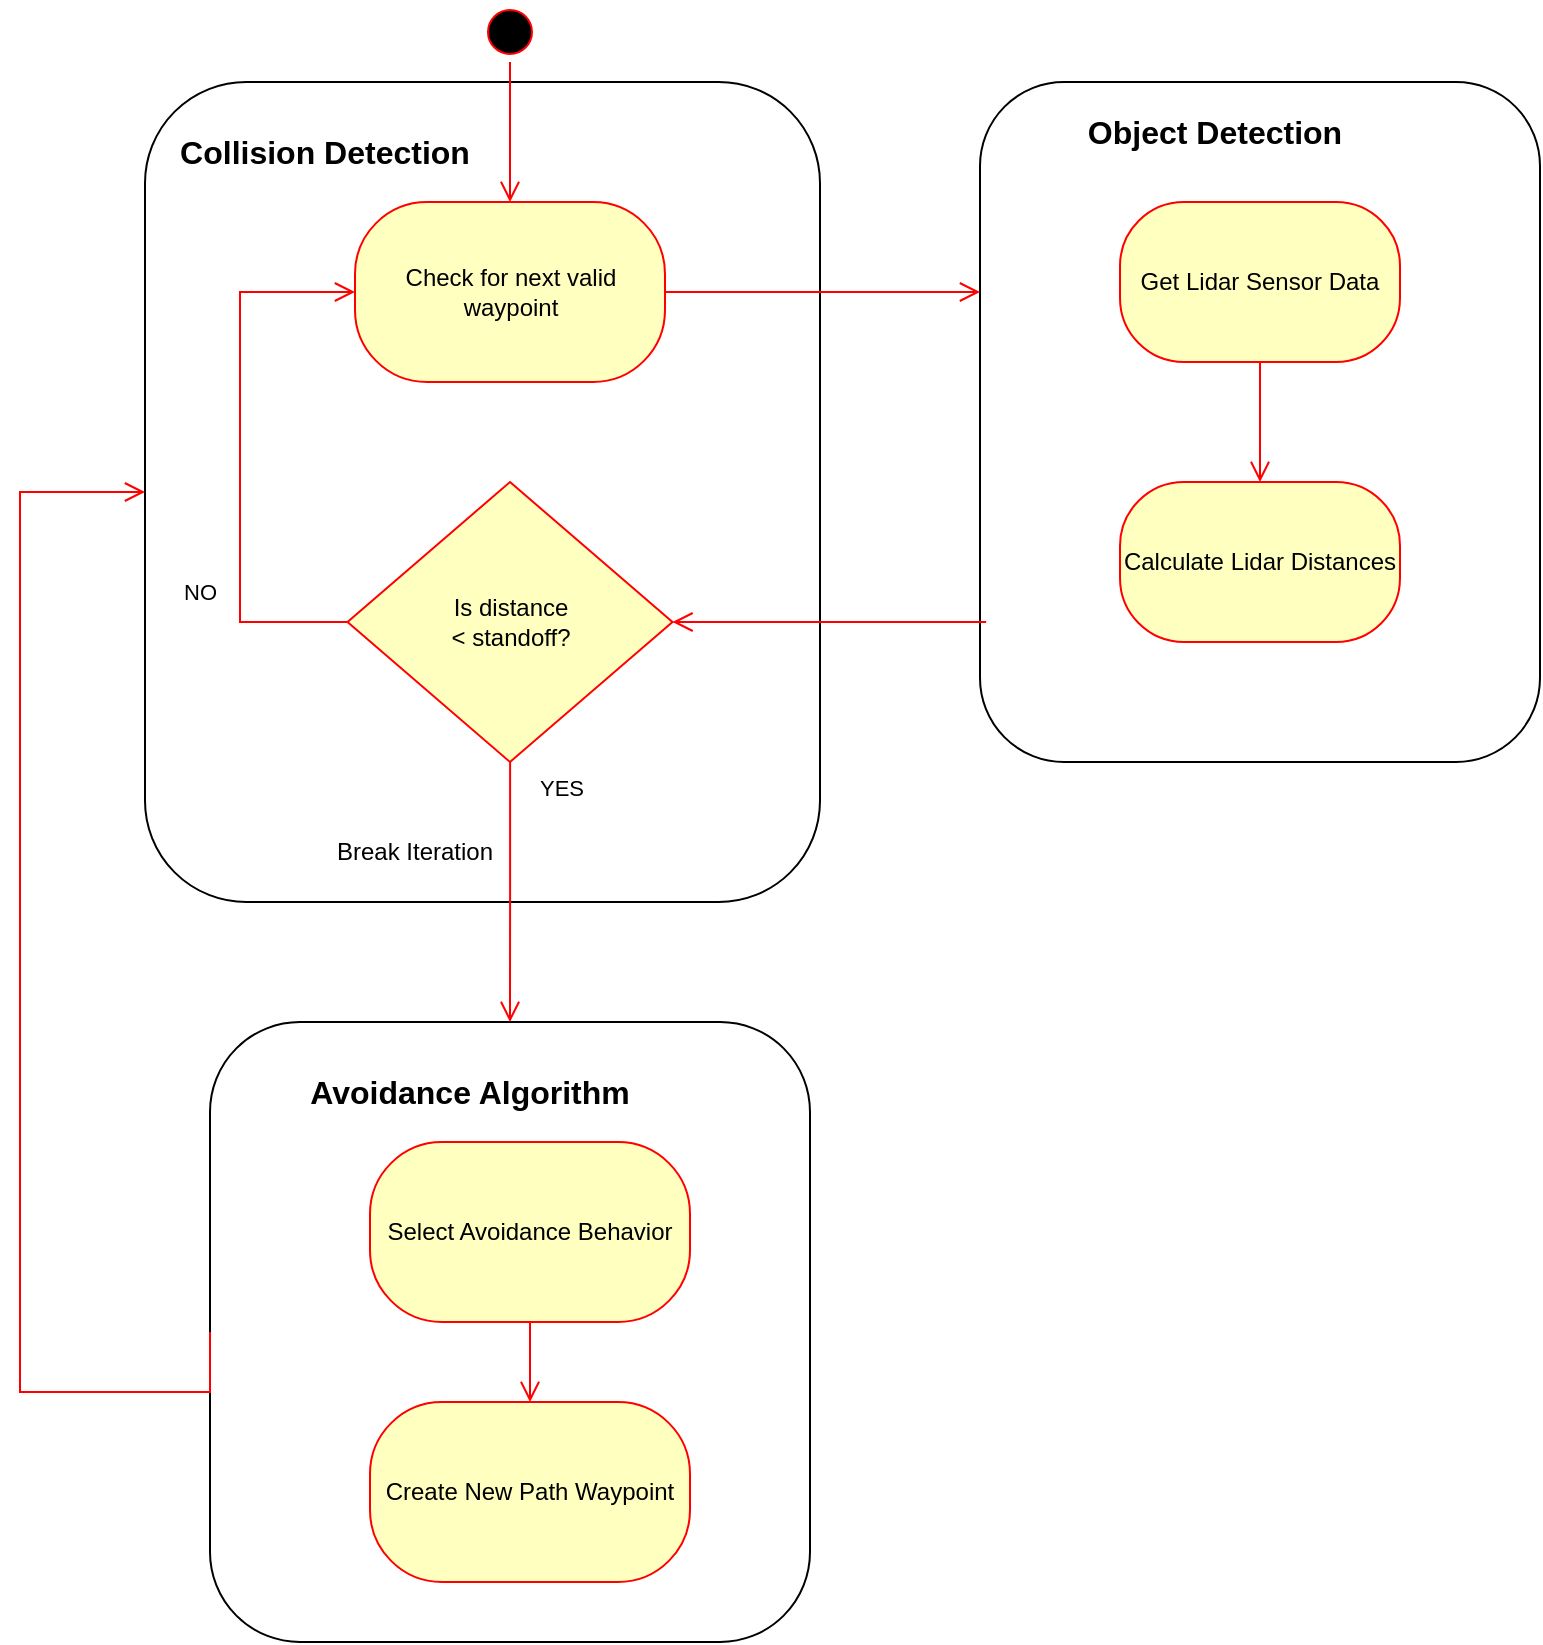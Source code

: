 <mxfile version="16.5.5" type="device"><diagram id="i3F4ti9gev00xGMFeUzN" name="Page-1"><mxGraphModel dx="1422" dy="780" grid="1" gridSize="10" guides="1" tooltips="1" connect="1" arrows="1" fold="1" page="1" pageScale="1" pageWidth="850" pageHeight="1100" math="0" shadow="0"><root><mxCell id="0"/><mxCell id="1" parent="0"/><mxCell id="HaXaQ5E0BjMqJWI1M5KT-39" value="" style="rounded=1;whiteSpace=wrap;html=1;fillColor=none;" parent="1" vertex="1"><mxGeometry x="140" y="570" width="300" height="310" as="geometry"/></mxCell><mxCell id="HaXaQ5E0BjMqJWI1M5KT-35" value="" style="rounded=1;whiteSpace=wrap;html=1;fillColor=none;" parent="1" vertex="1"><mxGeometry x="525" y="100" width="280" height="340" as="geometry"/></mxCell><mxCell id="HaXaQ5E0BjMqJWI1M5KT-36" value="" style="rounded=1;whiteSpace=wrap;html=1;fillColor=none;" parent="1" vertex="1"><mxGeometry x="107.5" y="100" width="337.5" height="410" as="geometry"/></mxCell><mxCell id="HaXaQ5E0BjMqJWI1M5KT-2" value="" style="ellipse;html=1;shape=startState;fillColor=#000000;strokeColor=#ff0000;" parent="1" vertex="1"><mxGeometry x="275" y="60" width="30" height="30" as="geometry"/></mxCell><mxCell id="HaXaQ5E0BjMqJWI1M5KT-3" value="" style="edgeStyle=orthogonalEdgeStyle;html=1;verticalAlign=bottom;endArrow=open;endSize=8;strokeColor=#ff0000;rounded=0;entryX=0.5;entryY=0;entryDx=0;entryDy=0;" parent="1" source="HaXaQ5E0BjMqJWI1M5KT-2" target="HaXaQ5E0BjMqJWI1M5KT-4" edge="1"><mxGeometry relative="1" as="geometry"><mxPoint x="307.5" y="150" as="targetPoint"/></mxGeometry></mxCell><mxCell id="HaXaQ5E0BjMqJWI1M5KT-4" value="Check for next valid waypoint" style="rounded=1;whiteSpace=wrap;html=1;arcSize=40;fontColor=#000000;fillColor=#ffffc0;strokeColor=#ff0000;" parent="1" vertex="1"><mxGeometry x="212.5" y="160" width="155" height="90" as="geometry"/></mxCell><mxCell id="HaXaQ5E0BjMqJWI1M5KT-5" value="" style="edgeStyle=orthogonalEdgeStyle;html=1;verticalAlign=bottom;endArrow=open;endSize=8;strokeColor=#ff0000;rounded=0;" parent="1" source="HaXaQ5E0BjMqJWI1M5KT-4" edge="1"><mxGeometry relative="1" as="geometry"><mxPoint x="525" y="205" as="targetPoint"/></mxGeometry></mxCell><mxCell id="HaXaQ5E0BjMqJWI1M5KT-7" value="Select Avoidance Behavior" style="rounded=1;whiteSpace=wrap;html=1;arcSize=40;fontColor=#000000;fillColor=#ffffc0;strokeColor=#ff0000;" parent="1" vertex="1"><mxGeometry x="220" y="630" width="160" height="90" as="geometry"/></mxCell><mxCell id="HaXaQ5E0BjMqJWI1M5KT-8" value="" style="edgeStyle=orthogonalEdgeStyle;html=1;verticalAlign=bottom;endArrow=open;endSize=8;strokeColor=#ff0000;rounded=0;entryX=0.5;entryY=0;entryDx=0;entryDy=0;" parent="1" source="HaXaQ5E0BjMqJWI1M5KT-7" target="HaXaQ5E0BjMqJWI1M5KT-47" edge="1"><mxGeometry relative="1" as="geometry"><mxPoint x="836.25" y="590" as="targetPoint"/></mxGeometry></mxCell><mxCell id="HaXaQ5E0BjMqJWI1M5KT-37" value="&lt;font style=&quot;font-size: 16px&quot;&gt;&lt;b&gt;Object Detection&lt;/b&gt;&lt;/font&gt;" style="text;html=1;strokeColor=none;fillColor=none;align=center;verticalAlign=middle;whiteSpace=wrap;rounded=0;" parent="1" vertex="1"><mxGeometry x="565" y="110" width="155" height="30" as="geometry"/></mxCell><mxCell id="HaXaQ5E0BjMqJWI1M5KT-38" value="&lt;font style=&quot;font-size: 16px&quot;&gt;&lt;b&gt;Collision Detection&lt;/b&gt;&lt;/font&gt;" style="text;html=1;strokeColor=none;fillColor=none;align=center;verticalAlign=middle;whiteSpace=wrap;rounded=0;" parent="1" vertex="1"><mxGeometry x="120" y="120" width="155" height="30" as="geometry"/></mxCell><mxCell id="HaXaQ5E0BjMqJWI1M5KT-40" value="&lt;font style=&quot;font-size: 16px&quot;&gt;&lt;b&gt;Avoidance Algorithm&lt;/b&gt;&lt;/font&gt;" style="text;html=1;strokeColor=none;fillColor=none;align=center;verticalAlign=middle;whiteSpace=wrap;rounded=0;" parent="1" vertex="1"><mxGeometry x="180" y="590" width="180" height="30" as="geometry"/></mxCell><mxCell id="HaXaQ5E0BjMqJWI1M5KT-41" value="&lt;div&gt;Is distance&lt;/div&gt;&lt;div&gt;&amp;lt; standoff?&lt;/div&gt;" style="rhombus;whiteSpace=wrap;html=1;fillColor=#ffffc0;strokeColor=#ff0000;" parent="1" vertex="1"><mxGeometry x="208.75" y="300" width="162.5" height="140" as="geometry"/></mxCell><mxCell id="HaXaQ5E0BjMqJWI1M5KT-42" value="NO" style="edgeStyle=orthogonalEdgeStyle;html=1;align=left;verticalAlign=bottom;endArrow=open;endSize=8;strokeColor=#ff0000;rounded=0;exitX=0;exitY=0.5;exitDx=0;exitDy=0;entryX=0;entryY=0.5;entryDx=0;entryDy=0;" parent="1" source="HaXaQ5E0BjMqJWI1M5KT-41" target="HaXaQ5E0BjMqJWI1M5KT-4" edge="1"><mxGeometry x="-0.562" y="30" relative="1" as="geometry"><mxPoint x="435" y="500" as="targetPoint"/><Array as="points"><mxPoint x="155" y="370"/><mxPoint x="155" y="205"/></Array><mxPoint y="1" as="offset"/></mxGeometry></mxCell><mxCell id="HaXaQ5E0BjMqJWI1M5KT-43" value="YES" style="edgeStyle=orthogonalEdgeStyle;html=1;align=left;verticalAlign=top;endArrow=open;endSize=8;strokeColor=#ff0000;rounded=0;entryX=0.5;entryY=0;entryDx=0;entryDy=0;" parent="1" source="HaXaQ5E0BjMqJWI1M5KT-41" target="HaXaQ5E0BjMqJWI1M5KT-39" edge="1"><mxGeometry x="-1" y="13" relative="1" as="geometry"><mxPoint x="195" y="590" as="targetPoint"/><mxPoint as="offset"/></mxGeometry></mxCell><mxCell id="HaXaQ5E0BjMqJWI1M5KT-44" value="" style="edgeStyle=orthogonalEdgeStyle;html=1;verticalAlign=bottom;endArrow=open;endSize=8;strokeColor=#ff0000;rounded=0;entryX=1;entryY=0.5;entryDx=0;entryDy=0;exitX=0.011;exitY=0.794;exitDx=0;exitDy=0;exitPerimeter=0;" parent="1" source="HaXaQ5E0BjMqJWI1M5KT-35" target="HaXaQ5E0BjMqJWI1M5KT-41" edge="1"><mxGeometry relative="1" as="geometry"><mxPoint x="651.54" y="550" as="targetPoint"/><mxPoint x="505" y="370" as="sourcePoint"/></mxGeometry></mxCell><mxCell id="HaXaQ5E0BjMqJWI1M5KT-47" value="Create New Path Waypoint" style="rounded=1;whiteSpace=wrap;html=1;arcSize=40;fontColor=#000000;fillColor=#ffffc0;strokeColor=#ff0000;" parent="1" vertex="1"><mxGeometry x="220" y="760" width="160" height="90" as="geometry"/></mxCell><mxCell id="HaXaQ5E0BjMqJWI1M5KT-48" value="" style="edgeStyle=orthogonalEdgeStyle;html=1;verticalAlign=bottom;endArrow=open;endSize=8;strokeColor=#ff0000;rounded=0;exitX=0;exitY=0.5;exitDx=0;exitDy=0;entryX=0;entryY=0.5;entryDx=0;entryDy=0;" parent="1" source="HaXaQ5E0BjMqJWI1M5KT-39" target="HaXaQ5E0BjMqJWI1M5KT-36" edge="1"><mxGeometry relative="1" as="geometry"><mxPoint x="75" y="340" as="targetPoint"/><Array as="points"><mxPoint x="140" y="755"/><mxPoint x="45" y="755"/><mxPoint x="45" y="305"/></Array></mxGeometry></mxCell><mxCell id="HaXaQ5E0BjMqJWI1M5KT-49" value="Break Iteration" style="text;html=1;strokeColor=none;fillColor=none;align=center;verticalAlign=middle;whiteSpace=wrap;rounded=0;" parent="1" vertex="1"><mxGeometry x="195" y="470" width="95" height="30" as="geometry"/></mxCell><mxCell id="HaXaQ5E0BjMqJWI1M5KT-50" value="Calculate Lidar Distances" style="rounded=1;whiteSpace=wrap;html=1;arcSize=40;fontColor=#000000;fillColor=#ffffc0;strokeColor=#ff0000;" parent="1" vertex="1"><mxGeometry x="595" y="300" width="140" height="80" as="geometry"/></mxCell><mxCell id="HaXaQ5E0BjMqJWI1M5KT-54" value="Get Lidar Sensor Data" style="rounded=1;whiteSpace=wrap;html=1;arcSize=40;fontColor=#000000;fillColor=#ffffc0;strokeColor=#ff0000;" parent="1" vertex="1"><mxGeometry x="595" y="160" width="140" height="80" as="geometry"/></mxCell><mxCell id="HaXaQ5E0BjMqJWI1M5KT-55" value="" style="edgeStyle=orthogonalEdgeStyle;html=1;verticalAlign=bottom;endArrow=open;endSize=8;strokeColor=#ff0000;rounded=0;entryX=0.5;entryY=0;entryDx=0;entryDy=0;" parent="1" source="HaXaQ5E0BjMqJWI1M5KT-54" target="HaXaQ5E0BjMqJWI1M5KT-50" edge="1"><mxGeometry relative="1" as="geometry"><mxPoint x="665" y="270" as="targetPoint"/></mxGeometry></mxCell></root></mxGraphModel></diagram></mxfile>